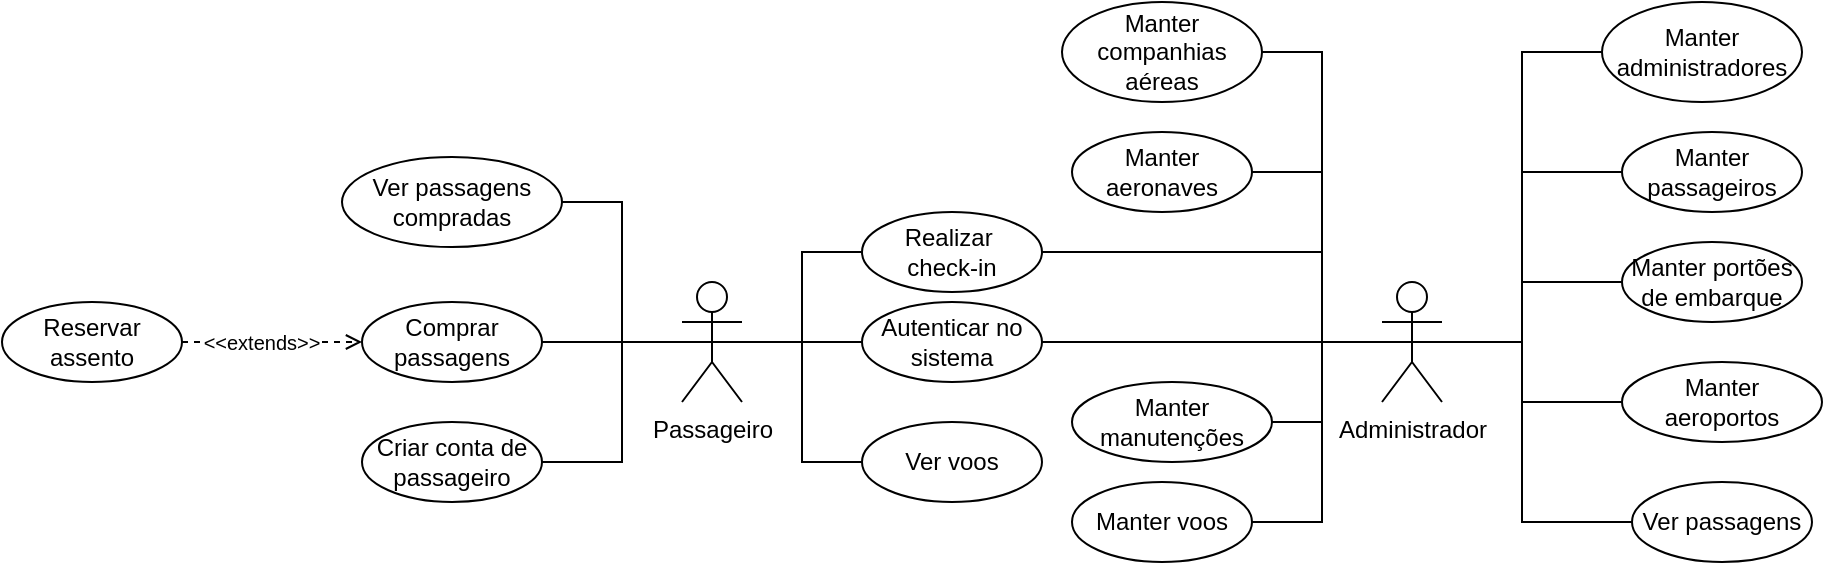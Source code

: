 <mxfile>
    <diagram name="Página-1" id="lmha-517nniCLPN6JwKE">
        <mxGraphModel dx="1543" dy="723" grid="1" gridSize="10" guides="1" tooltips="1" connect="1" arrows="1" fold="1" page="1" pageScale="1" pageWidth="827" pageHeight="1169" math="0" shadow="0">
            <root>
                <mxCell id="0"/>
                <mxCell id="1" parent="0"/>
                <mxCell id="qFhB5HEPBamgJlPAgSz2-9" style="edgeStyle=orthogonalEdgeStyle;rounded=0;orthogonalLoop=1;jettySize=auto;html=1;exitX=0.5;exitY=0.5;exitDx=0;exitDy=0;exitPerimeter=0;entryX=0;entryY=0.5;entryDx=0;entryDy=0;endArrow=none;endFill=0;" parent="1" source="qFhB5HEPBamgJlPAgSz2-1" target="GnrFOolTsA4xDCtrEcNS-4" edge="1">
                    <mxGeometry relative="1" as="geometry">
                        <Array as="points">
                            <mxPoint x="360" y="350"/>
                            <mxPoint x="360" y="410"/>
                        </Array>
                    </mxGeometry>
                </mxCell>
                <mxCell id="qFhB5HEPBamgJlPAgSz2-10" style="edgeStyle=orthogonalEdgeStyle;rounded=0;orthogonalLoop=1;jettySize=auto;html=1;exitX=0.5;exitY=0.5;exitDx=0;exitDy=0;exitPerimeter=0;entryX=0;entryY=0.5;entryDx=0;entryDy=0;endArrow=none;endFill=0;" parent="1" source="qFhB5HEPBamgJlPAgSz2-1" target="qFhB5HEPBamgJlPAgSz2-5" edge="1">
                    <mxGeometry relative="1" as="geometry">
                        <Array as="points">
                            <mxPoint x="450" y="350"/>
                            <mxPoint x="450" y="410"/>
                        </Array>
                    </mxGeometry>
                </mxCell>
                <mxCell id="qFhB5HEPBamgJlPAgSz2-11" style="edgeStyle=orthogonalEdgeStyle;rounded=0;orthogonalLoop=1;jettySize=auto;html=1;exitX=0.5;exitY=0.5;exitDx=0;exitDy=0;exitPerimeter=0;entryX=1;entryY=0.5;entryDx=0;entryDy=0;endArrow=none;endFill=0;" parent="1" source="qFhB5HEPBamgJlPAgSz2-1" target="qFhB5HEPBamgJlPAgSz2-6" edge="1">
                    <mxGeometry relative="1" as="geometry">
                        <Array as="points">
                            <mxPoint x="340" y="350"/>
                            <mxPoint x="340" y="350"/>
                        </Array>
                    </mxGeometry>
                </mxCell>
                <mxCell id="qFhB5HEPBamgJlPAgSz2-12" style="edgeStyle=orthogonalEdgeStyle;rounded=0;orthogonalLoop=1;jettySize=auto;html=1;exitX=0.5;exitY=0.5;exitDx=0;exitDy=0;exitPerimeter=0;entryX=1;entryY=0.5;entryDx=0;entryDy=0;endArrow=none;endFill=0;" parent="1" source="qFhB5HEPBamgJlPAgSz2-1" target="qFhB5HEPBamgJlPAgSz2-7" edge="1">
                    <mxGeometry relative="1" as="geometry">
                        <Array as="points">
                            <mxPoint x="450" y="350"/>
                            <mxPoint x="450" y="305"/>
                        </Array>
                    </mxGeometry>
                </mxCell>
                <mxCell id="GnrFOolTsA4xDCtrEcNS-3" style="edgeStyle=orthogonalEdgeStyle;rounded=0;orthogonalLoop=1;jettySize=auto;html=1;exitX=0.5;exitY=0.5;exitDx=0;exitDy=0;exitPerimeter=0;entryX=0;entryY=0.5;entryDx=0;entryDy=0;endArrow=none;endFill=0;" parent="1" source="qFhB5HEPBamgJlPAgSz2-1" target="qFhB5HEPBamgJlPAgSz2-4" edge="1">
                    <mxGeometry relative="1" as="geometry">
                        <Array as="points"/>
                    </mxGeometry>
                </mxCell>
                <mxCell id="GnrFOolTsA4xDCtrEcNS-5" style="edgeStyle=orthogonalEdgeStyle;rounded=0;orthogonalLoop=1;jettySize=auto;html=1;exitX=0.5;exitY=0.5;exitDx=0;exitDy=0;exitPerimeter=0;entryX=0;entryY=0.5;entryDx=0;entryDy=0;strokeColor=default;endArrow=none;endFill=0;" parent="1" source="qFhB5HEPBamgJlPAgSz2-1" target="qFhB5HEPBamgJlPAgSz2-4" edge="1">
                    <mxGeometry relative="1" as="geometry">
                        <mxPoint x="480" y="430" as="targetPoint"/>
                    </mxGeometry>
                </mxCell>
                <mxCell id="in6-VWhSKFkth-PQ7jhl-5" style="edgeStyle=orthogonalEdgeStyle;rounded=0;orthogonalLoop=1;jettySize=auto;html=1;exitX=0.5;exitY=0.5;exitDx=0;exitDy=0;exitPerimeter=0;entryX=1;entryY=0.5;entryDx=0;entryDy=0;endArrow=none;endFill=0;" parent="1" source="qFhB5HEPBamgJlPAgSz2-1" target="in6-VWhSKFkth-PQ7jhl-4" edge="1">
                    <mxGeometry relative="1" as="geometry">
                        <mxPoint x="404.793" y="270" as="targetPoint"/>
                        <Array as="points">
                            <mxPoint x="360" y="350"/>
                            <mxPoint x="360" y="280"/>
                        </Array>
                    </mxGeometry>
                </mxCell>
                <mxCell id="qFhB5HEPBamgJlPAgSz2-1" value="Passageiro" style="shape=umlActor;verticalLabelPosition=bottom;verticalAlign=top;html=1;outlineConnect=0;" parent="1" vertex="1">
                    <mxGeometry x="390" y="320" width="30" height="60" as="geometry"/>
                </mxCell>
                <mxCell id="qFhB5HEPBamgJlPAgSz2-34" style="edgeStyle=orthogonalEdgeStyle;rounded=0;orthogonalLoop=1;jettySize=auto;html=1;exitX=0.5;exitY=0.5;exitDx=0;exitDy=0;exitPerimeter=0;entryX=0;entryY=0.5;entryDx=0;entryDy=0;endArrow=none;endFill=0;" parent="1" edge="1">
                    <mxGeometry relative="1" as="geometry">
                        <Array as="points">
                            <mxPoint x="755" y="350"/>
                            <mxPoint x="810" y="350"/>
                            <mxPoint x="810" y="380"/>
                        </Array>
                        <mxPoint x="755" y="340" as="sourcePoint"/>
                        <mxPoint x="860" y="380" as="targetPoint"/>
                    </mxGeometry>
                </mxCell>
                <mxCell id="qFhB5HEPBamgJlPAgSz2-35" style="edgeStyle=orthogonalEdgeStyle;rounded=0;orthogonalLoop=1;jettySize=auto;html=1;exitX=0.5;exitY=0.5;exitDx=0;exitDy=0;exitPerimeter=0;entryX=0;entryY=0.5;entryDx=0;entryDy=0;endArrow=none;endFill=0;" parent="1" source="qFhB5HEPBamgJlPAgSz2-3" target="qFhB5HEPBamgJlPAgSz2-17" edge="1">
                    <mxGeometry relative="1" as="geometry">
                        <Array as="points">
                            <mxPoint x="810" y="350"/>
                            <mxPoint x="810" y="320"/>
                        </Array>
                    </mxGeometry>
                </mxCell>
                <mxCell id="qFhB5HEPBamgJlPAgSz2-36" style="edgeStyle=orthogonalEdgeStyle;rounded=0;orthogonalLoop=1;jettySize=auto;html=1;exitX=0.5;exitY=0.5;exitDx=0;exitDy=0;exitPerimeter=0;entryX=0;entryY=0.5;entryDx=0;entryDy=0;endArrow=none;endFill=0;" parent="1" source="qFhB5HEPBamgJlPAgSz2-3" target="qFhB5HEPBamgJlPAgSz2-32" edge="1">
                    <mxGeometry relative="1" as="geometry">
                        <Array as="points">
                            <mxPoint x="810" y="350"/>
                            <mxPoint x="810" y="440"/>
                        </Array>
                    </mxGeometry>
                </mxCell>
                <mxCell id="qFhB5HEPBamgJlPAgSz2-37" style="edgeStyle=orthogonalEdgeStyle;rounded=0;orthogonalLoop=1;jettySize=auto;html=1;exitX=0.5;exitY=0.5;exitDx=0;exitDy=0;exitPerimeter=0;entryX=1;entryY=0.5;entryDx=0;entryDy=0;endArrow=none;endFill=0;" parent="1" source="qFhB5HEPBamgJlPAgSz2-3" target="qFhB5HEPBamgJlPAgSz2-18" edge="1">
                    <mxGeometry relative="1" as="geometry">
                        <Array as="points">
                            <mxPoint x="710" y="350"/>
                            <mxPoint x="710" y="205"/>
                        </Array>
                    </mxGeometry>
                </mxCell>
                <mxCell id="qFhB5HEPBamgJlPAgSz2-38" style="edgeStyle=orthogonalEdgeStyle;rounded=0;orthogonalLoop=1;jettySize=auto;html=1;exitX=0.5;exitY=0.5;exitDx=0;exitDy=0;exitPerimeter=0;entryX=1;entryY=0.5;entryDx=0;entryDy=0;endArrow=none;endFill=0;" parent="1" source="qFhB5HEPBamgJlPAgSz2-3" target="qFhB5HEPBamgJlPAgSz2-15" edge="1">
                    <mxGeometry relative="1" as="geometry">
                        <Array as="points">
                            <mxPoint x="710" y="350"/>
                            <mxPoint x="710" y="265"/>
                        </Array>
                    </mxGeometry>
                </mxCell>
                <mxCell id="qFhB5HEPBamgJlPAgSz2-39" style="edgeStyle=orthogonalEdgeStyle;rounded=0;orthogonalLoop=1;jettySize=auto;html=1;exitX=0.5;exitY=0.5;exitDx=0;exitDy=0;exitPerimeter=0;entryX=1;entryY=0.5;entryDx=0;entryDy=0;endArrow=none;endFill=0;" parent="1" source="qFhB5HEPBamgJlPAgSz2-3" target="qFhB5HEPBamgJlPAgSz2-21" edge="1">
                    <mxGeometry relative="1" as="geometry">
                        <Array as="points">
                            <mxPoint x="710" y="350"/>
                            <mxPoint x="710" y="390"/>
                        </Array>
                    </mxGeometry>
                </mxCell>
                <mxCell id="GnrFOolTsA4xDCtrEcNS-15" value="" style="edgeStyle=orthogonalEdgeStyle;rounded=0;orthogonalLoop=1;jettySize=auto;html=1;endArrow=none;endFill=0;entryX=1;entryY=0.5;entryDx=0;entryDy=0;" parent="1" source="qFhB5HEPBamgJlPAgSz2-3" target="qFhB5HEPBamgJlPAgSz2-13" edge="1">
                    <mxGeometry relative="1" as="geometry">
                        <Array as="points">
                            <mxPoint x="710" y="350"/>
                            <mxPoint x="710" y="440"/>
                        </Array>
                        <mxPoint x="710" y="440" as="targetPoint"/>
                    </mxGeometry>
                </mxCell>
                <mxCell id="GnrFOolTsA4xDCtrEcNS-17" style="edgeStyle=orthogonalEdgeStyle;rounded=0;orthogonalLoop=1;jettySize=auto;html=1;exitX=0.5;exitY=0.5;exitDx=0;exitDy=0;exitPerimeter=0;entryX=0.5;entryY=1;entryDx=0;entryDy=0;endArrow=none;endFill=0;" parent="1" source="qFhB5HEPBamgJlPAgSz2-3" target="GnrFOolTsA4xDCtrEcNS-11" edge="1">
                    <mxGeometry relative="1" as="geometry">
                        <Array as="points">
                            <mxPoint x="810" y="350"/>
                            <mxPoint x="810" y="205"/>
                            <mxPoint x="900" y="205"/>
                        </Array>
                    </mxGeometry>
                </mxCell>
                <mxCell id="in6-VWhSKFkth-PQ7jhl-1" style="edgeStyle=orthogonalEdgeStyle;rounded=0;orthogonalLoop=1;jettySize=auto;html=1;exitX=0.5;exitY=0.5;exitDx=0;exitDy=0;exitPerimeter=0;entryX=1;entryY=0.5;entryDx=0;entryDy=0;endArrow=none;endFill=0;" parent="1" source="qFhB5HEPBamgJlPAgSz2-3" target="qFhB5HEPBamgJlPAgSz2-4" edge="1">
                    <mxGeometry relative="1" as="geometry">
                        <Array as="points">
                            <mxPoint x="570" y="350"/>
                        </Array>
                    </mxGeometry>
                </mxCell>
                <mxCell id="qFhB5HEPBamgJlPAgSz2-3" value="Administrador" style="shape=umlActor;verticalLabelPosition=bottom;verticalAlign=top;html=1;outlineConnect=0;" parent="1" vertex="1">
                    <mxGeometry x="740" y="320" width="30" height="60" as="geometry"/>
                </mxCell>
                <mxCell id="qFhB5HEPBamgJlPAgSz2-4" value="&lt;div&gt;Autenticar no&lt;/div&gt;&lt;div&gt;sistema&lt;br&gt;&lt;/div&gt;" style="ellipse;whiteSpace=wrap;html=1;" parent="1" vertex="1">
                    <mxGeometry x="480" y="330" width="90" height="40" as="geometry"/>
                </mxCell>
                <mxCell id="qFhB5HEPBamgJlPAgSz2-6" value="Comprar passagens" style="ellipse;whiteSpace=wrap;html=1;" parent="1" vertex="1">
                    <mxGeometry x="230" y="330" width="90" height="40" as="geometry"/>
                </mxCell>
                <mxCell id="qFhB5HEPBamgJlPAgSz2-7" value="&lt;div&gt;Realizar&amp;nbsp;&lt;/div&gt;&lt;div&gt;check-in&lt;/div&gt;" style="ellipse;whiteSpace=wrap;html=1;" parent="1" vertex="1">
                    <mxGeometry x="480" y="285" width="90" height="40" as="geometry"/>
                </mxCell>
                <mxCell id="qFhB5HEPBamgJlPAgSz2-13" value="Manter voos" style="ellipse;whiteSpace=wrap;html=1;" parent="1" vertex="1">
                    <mxGeometry x="585" y="420" width="90" height="40" as="geometry"/>
                </mxCell>
                <mxCell id="qFhB5HEPBamgJlPAgSz2-15" value="Manter aeronaves" style="ellipse;whiteSpace=wrap;html=1;" parent="1" vertex="1">
                    <mxGeometry x="585" y="245" width="90" height="40" as="geometry"/>
                </mxCell>
                <mxCell id="qFhB5HEPBamgJlPAgSz2-16" value="Manter aeroportos" style="ellipse;whiteSpace=wrap;html=1;" parent="1" vertex="1">
                    <mxGeometry x="860" y="360" width="100" height="40" as="geometry"/>
                </mxCell>
                <mxCell id="qFhB5HEPBamgJlPAgSz2-17" value="Manter portões de embarque" style="ellipse;whiteSpace=wrap;html=1;" parent="1" vertex="1">
                    <mxGeometry x="860" y="300" width="90" height="40" as="geometry"/>
                </mxCell>
                <mxCell id="qFhB5HEPBamgJlPAgSz2-18" value="Manter companhias aéreas" style="ellipse;whiteSpace=wrap;html=1;" parent="1" vertex="1">
                    <mxGeometry x="580" y="180" width="100" height="50" as="geometry"/>
                </mxCell>
                <mxCell id="qFhB5HEPBamgJlPAgSz2-21" value="Manter manutenções" style="ellipse;whiteSpace=wrap;html=1;" parent="1" vertex="1">
                    <mxGeometry x="585" y="370" width="100" height="40" as="geometry"/>
                </mxCell>
                <mxCell id="qFhB5HEPBamgJlPAgSz2-32" value="Ver passagens" style="ellipse;whiteSpace=wrap;html=1;" parent="1" vertex="1">
                    <mxGeometry x="865" y="420" width="90" height="40" as="geometry"/>
                </mxCell>
                <mxCell id="GnrFOolTsA4xDCtrEcNS-4" value="Criar conta de passageiro" style="ellipse;whiteSpace=wrap;html=1;" parent="1" vertex="1">
                    <mxGeometry x="230" y="390" width="90" height="40" as="geometry"/>
                </mxCell>
                <mxCell id="GnrFOolTsA4xDCtrEcNS-7" style="edgeStyle=orthogonalEdgeStyle;rounded=0;orthogonalLoop=1;jettySize=auto;html=1;exitX=0.5;exitY=0.5;exitDx=0;exitDy=0;exitPerimeter=0;entryX=0.5;entryY=0;entryDx=0;entryDy=0;endArrow=none;endFill=0;" parent="1" source="qFhB5HEPBamgJlPAgSz2-3" target="GnrFOolTsA4xDCtrEcNS-8" edge="1">
                    <mxGeometry relative="1" as="geometry">
                        <mxPoint x="760" y="400" as="sourcePoint"/>
                        <Array as="points">
                            <mxPoint x="810" y="350"/>
                            <mxPoint x="810" y="265"/>
                            <mxPoint x="915" y="265"/>
                            <mxPoint x="915" y="270"/>
                            <mxPoint x="905" y="270"/>
                        </Array>
                    </mxGeometry>
                </mxCell>
                <mxCell id="GnrFOolTsA4xDCtrEcNS-8" value="Manter passageiros" style="ellipse;whiteSpace=wrap;html=1;" parent="1" vertex="1">
                    <mxGeometry x="860" y="245" width="90" height="40" as="geometry"/>
                </mxCell>
                <mxCell id="GnrFOolTsA4xDCtrEcNS-11" value="Manter administradores" style="ellipse;whiteSpace=wrap;html=1;" parent="1" vertex="1">
                    <mxGeometry x="850" y="180" width="100" height="50" as="geometry"/>
                </mxCell>
                <mxCell id="in6-VWhSKFkth-PQ7jhl-4" value="Ver passagens compradas" style="ellipse;whiteSpace=wrap;html=1;" parent="1" vertex="1">
                    <mxGeometry x="220" y="257.5" width="110" height="45" as="geometry"/>
                </mxCell>
                <mxCell id="qFhB5HEPBamgJlPAgSz2-5" value="Ver voos" style="ellipse;whiteSpace=wrap;html=1;" parent="1" vertex="1">
                    <mxGeometry x="480" y="390" width="90" height="40" as="geometry"/>
                </mxCell>
                <mxCell id="EaELzU0Thcxan9oBgpvw-2" value="Reservar assento" style="ellipse;whiteSpace=wrap;html=1;" parent="1" vertex="1">
                    <mxGeometry x="50" y="330" width="90" height="40" as="geometry"/>
                </mxCell>
                <mxCell id="EaELzU0Thcxan9oBgpvw-4" style="edgeStyle=orthogonalEdgeStyle;rounded=0;orthogonalLoop=1;jettySize=auto;html=1;exitX=1;exitY=0.5;exitDx=0;exitDy=0;entryX=0;entryY=0.5;entryDx=0;entryDy=0;dashed=1;endArrow=open;endFill=0;startArrow=none;startFill=0;" parent="1" source="EaELzU0Thcxan9oBgpvw-5" target="qFhB5HEPBamgJlPAgSz2-6" edge="1">
                    <mxGeometry relative="1" as="geometry">
                        <mxPoint x="207" y="320" as="sourcePoint"/>
                        <mxPoint x="230" y="304" as="targetPoint"/>
                        <Array as="points">
                            <mxPoint x="220" y="350"/>
                        </Array>
                    </mxGeometry>
                </mxCell>
                <mxCell id="EaELzU0Thcxan9oBgpvw-6" value="" style="edgeStyle=orthogonalEdgeStyle;rounded=0;orthogonalLoop=1;jettySize=auto;html=1;exitX=1;exitY=0.5;exitDx=0;exitDy=0;entryX=0;entryY=0.5;entryDx=0;entryDy=0;dashed=1;endArrow=none;endFill=0;startArrow=none;startFill=0;" parent="1" source="EaELzU0Thcxan9oBgpvw-2" target="EaELzU0Thcxan9oBgpvw-5" edge="1">
                    <mxGeometry relative="1" as="geometry">
                        <mxPoint x="140" y="320" as="sourcePoint"/>
                        <mxPoint x="243" y="336" as="targetPoint"/>
                        <Array as="points"/>
                    </mxGeometry>
                </mxCell>
                <mxCell id="EaELzU0Thcxan9oBgpvw-5" value="&lt;font style=&quot;font-size: 10px;&quot;&gt;&amp;lt;&amp;lt;extends&amp;gt;&amp;gt;&lt;/font&gt;" style="text;html=1;align=center;verticalAlign=middle;whiteSpace=wrap;rounded=0;rotation=0;" parent="1" vertex="1">
                    <mxGeometry x="150" y="340" width="60" height="20" as="geometry"/>
                </mxCell>
                <mxCell id="x2HnoKQ7ZgqxvxSs68gT-1" style="edgeStyle=orthogonalEdgeStyle;rounded=0;orthogonalLoop=1;jettySize=auto;html=1;exitX=0.5;exitY=0.5;exitDx=0;exitDy=0;exitPerimeter=0;entryX=1;entryY=0.5;entryDx=0;entryDy=0;endArrow=none;endFill=0;" parent="1" source="qFhB5HEPBamgJlPAgSz2-3" target="qFhB5HEPBamgJlPAgSz2-7" edge="1">
                    <mxGeometry relative="1" as="geometry">
                        <Array as="points">
                            <mxPoint x="710" y="350"/>
                            <mxPoint x="710" y="305"/>
                        </Array>
                        <mxPoint x="415" y="360" as="sourcePoint"/>
                        <mxPoint x="580" y="275" as="targetPoint"/>
                    </mxGeometry>
                </mxCell>
            </root>
        </mxGraphModel>
    </diagram>
</mxfile>